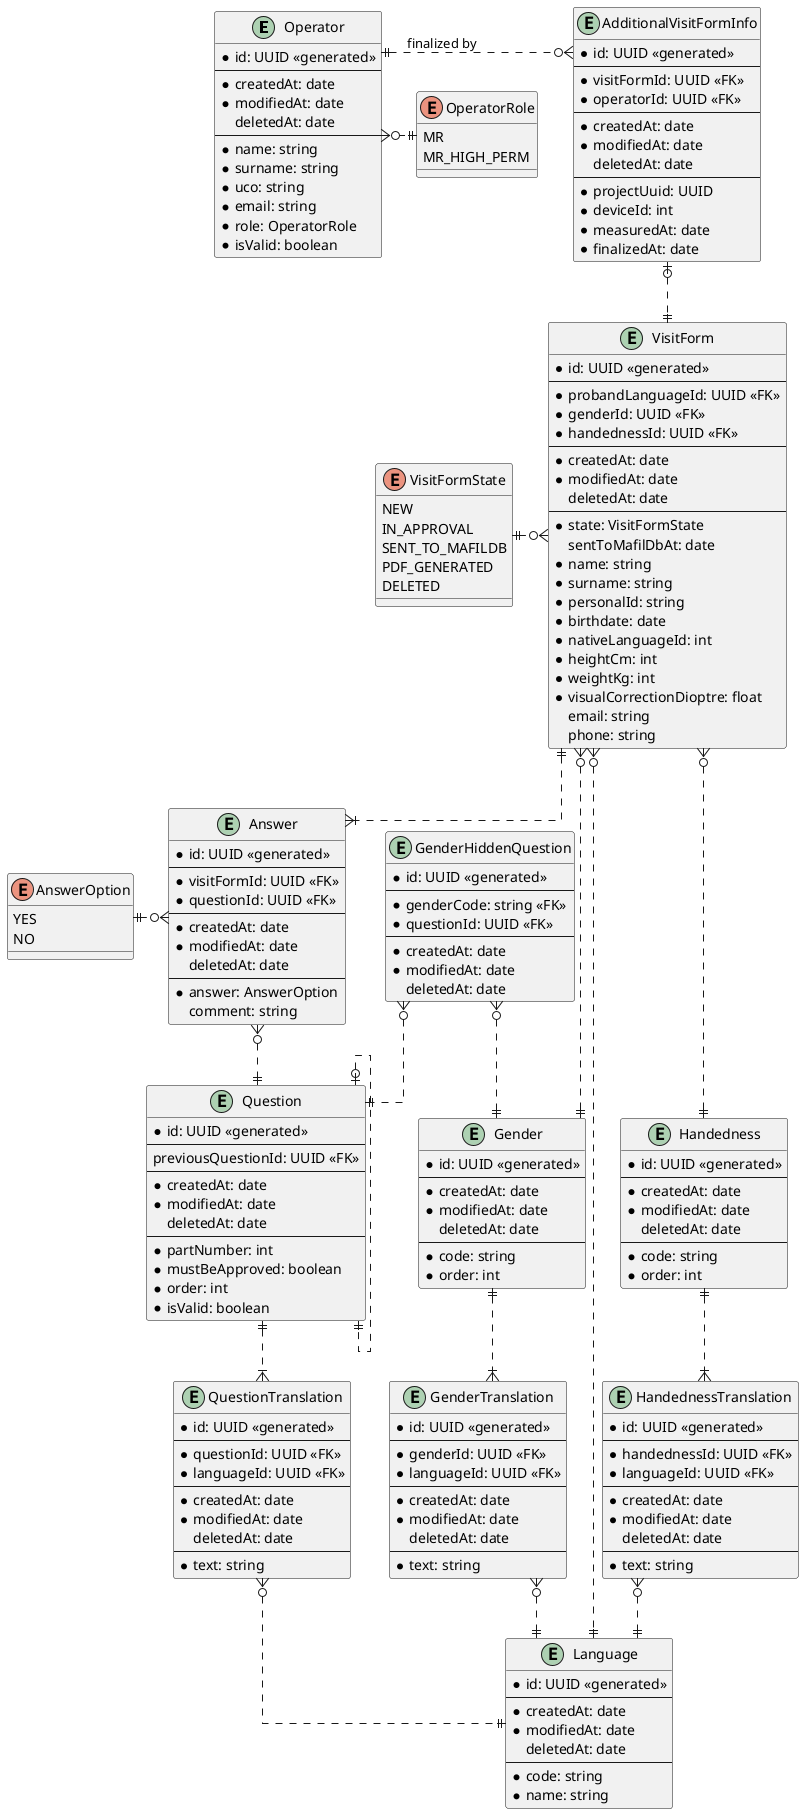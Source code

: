 @startuml ERD

' avoid problems with angled crows feet
skinparam linetype ortho

entity Operator {
  * id: UUID <<generated>>
  ---
  * createdAt: date
  * modifiedAt: date
  deletedAt: date
  ---
  * name: string
  * surname: string
  * uco: string
  * email: string
  * role: OperatorRole
  * isValid: boolean
}

enum OperatorRole {
  MR
  MR_HIGH_PERM
}

entity VisitForm {
  * id: UUID <<generated>>
  ---
  * probandLanguageId: UUID <<FK>>
  * genderId: UUID <<FK>>
  * handednessId: UUID <<FK>>
  ---
  * createdAt: date
  * modifiedAt: date
  deletedAt: date
  ---
  * state: VisitFormState
  sentToMafilDbAt: date
  * name: string
  * surname: string
  * personalId: string
  * birthdate: date
  * nativeLanguageId: int
  * heightCm: int
  * weightKg: int
  * visualCorrectionDioptre: float
  email: string
  phone: string
}

enum VisitFormState {
  NEW
  IN_APPROVAL
  SENT_TO_MAFILDB
  PDF_GENERATED
  DELETED
}

entity AdditionalVisitFormInfo {
  * id: UUID <<generated>>
  ---
  * visitFormId: UUID <<FK>>
  * operatorId: UUID <<FK>>
  ---
  * createdAt: date
  * modifiedAt: date
  deletedAt: date
  ---
  * projectUuid: UUID
  * deviceId: int
  * measuredAt: date
  * finalizedAt: date
}

enum AnswerOption {
  YES
  NO
}

entity Answer {
  * id: UUID <<generated>>
  ---
  * visitFormId: UUID <<FK>>
  * questionId: UUID <<FK>>
  ---
  * createdAt: date
  * modifiedAt: date
  deletedAt: date
  ---
  * answer: AnswerOption
  comment: string
}

entity Question {
  * id: UUID <<generated>>
  ---
  previousQuestionId: UUID <<FK>>
  ---
  * createdAt: date
  * modifiedAt: date
  deletedAt: date
  ---
  * partNumber: int
  * mustBeApproved: boolean
  * order: int
  * isValid: boolean
}

entity QuestionTranslation {
  * id: UUID <<generated>>
  ---
  * questionId: UUID <<FK>>
  * languageId: UUID <<FK>>
  ---
  * createdAt: date
  * modifiedAt: date
  deletedAt: date
  ---
  * text: string
}

entity GenderHiddenQuestion {
  * id: UUID <<generated>>
  ---
  * genderCode: string <<FK>>
  * questionId: UUID <<FK>>
  ---
  * createdAt: date
  * modifiedAt: date
  deletedAt: date
}

entity Gender {
  * id: UUID <<generated>>
  ---
  * createdAt: date
  * modifiedAt: date
  deletedAt: date
  ---
  * code: string
  * order: int
}

entity GenderTranslation {
  * id: UUID <<generated>>
  ---
  * genderId: UUID <<FK>>
  * languageId: UUID <<FK>>
  ---
  * createdAt: date
  * modifiedAt: date
  deletedAt: date
  ---
  * text: string
}

entity Handedness {
  * id: UUID <<generated>>
  ---
  * createdAt: date
  * modifiedAt: date
  deletedAt: date
  ---
  * code: string
  * order: int
}

entity HandednessTranslation {
  * id: UUID <<generated>>
  ---
  * handednessId: UUID <<FK>>
  * languageId: UUID <<FK>>
  ---
  * createdAt: date
  * modifiedAt: date
  deletedAt: date
  ---
  * text: string
}

entity Language {
  * id: UUID <<generated>>
  ---
  * createdAt: date
  * modifiedAt: date
  deletedAt: date
  ---
  * code: string
  * name: string
}

Operator }o.|| OperatorRole
Operator ||.o{ AdditionalVisitFormInfo : finalized by
AdditionalVisitFormInfo |o..|| VisitForm
VisitFormState ||.o{ VisitForm
VisitForm ||..|{ Answer
VisitForm }o..|| Language
VisitForm }o..|| Gender
VisitForm }o...|| Handedness
Answer }o..|| Question
AnswerOption ||.o{ Answer
Question |o..|| Question
Question ||..|{ QuestionTranslation
QuestionTranslation }o..|| Language
GenderHiddenQuestion }o..|| Gender
GenderHiddenQuestion }o..|| Question
Gender ||..|{ GenderTranslation
GenderTranslation }o..|| Language
Handedness ||..|{ HandednessTranslation
HandednessTranslation }o..|| Language

@enduml
